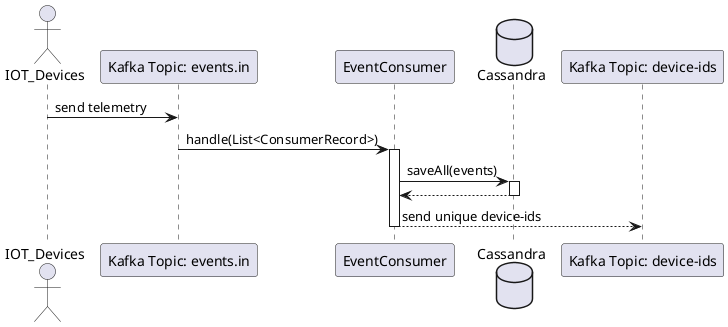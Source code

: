 @startuml

actor IOT_Devices
participant "Kafka Topic: events.in" as KTI
participant EventConsumer
database Cassandra
participant "Kafka Topic: device-ids" as KTD

IOT_Devices -> KTI: send telemetry
KTI -> EventConsumer: handle(List<ConsumerRecord>)
activate EventConsumer
EventConsumer -> Cassandra: saveAll(events)
activate Cassandra
Cassandra --> EventConsumer
deactivate Cassandra
EventConsumer --> KTD: send unique device-ids
deactivate EventConsumer
@enduml